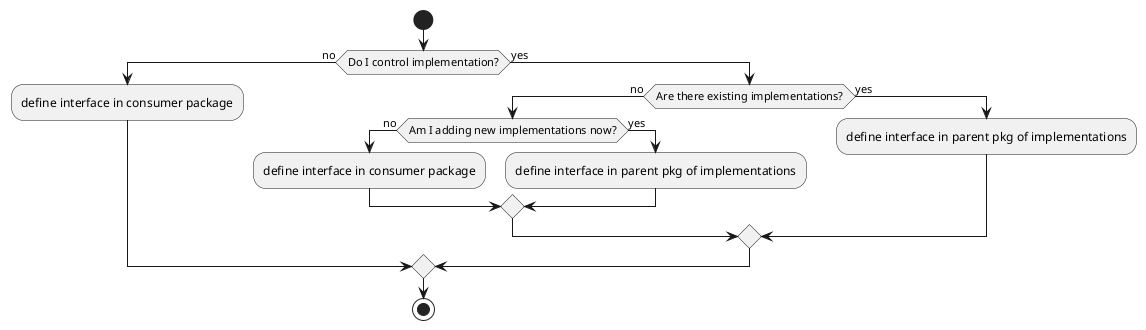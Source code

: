 @startuml

start
if (Do I control implementation?) then (no)
  :define interface in consumer package;
else (yes)
  if (Are there existing implementations?) then (no)
    if (Am I adding new implementations now?) then (no)
      :define interface in consumer package;
    else (yes)
      :define interface in parent pkg of implementations;
    endif
  else (yes)
    :define interface in parent pkg of implementations;
  endif
endif
stop

@enduml
